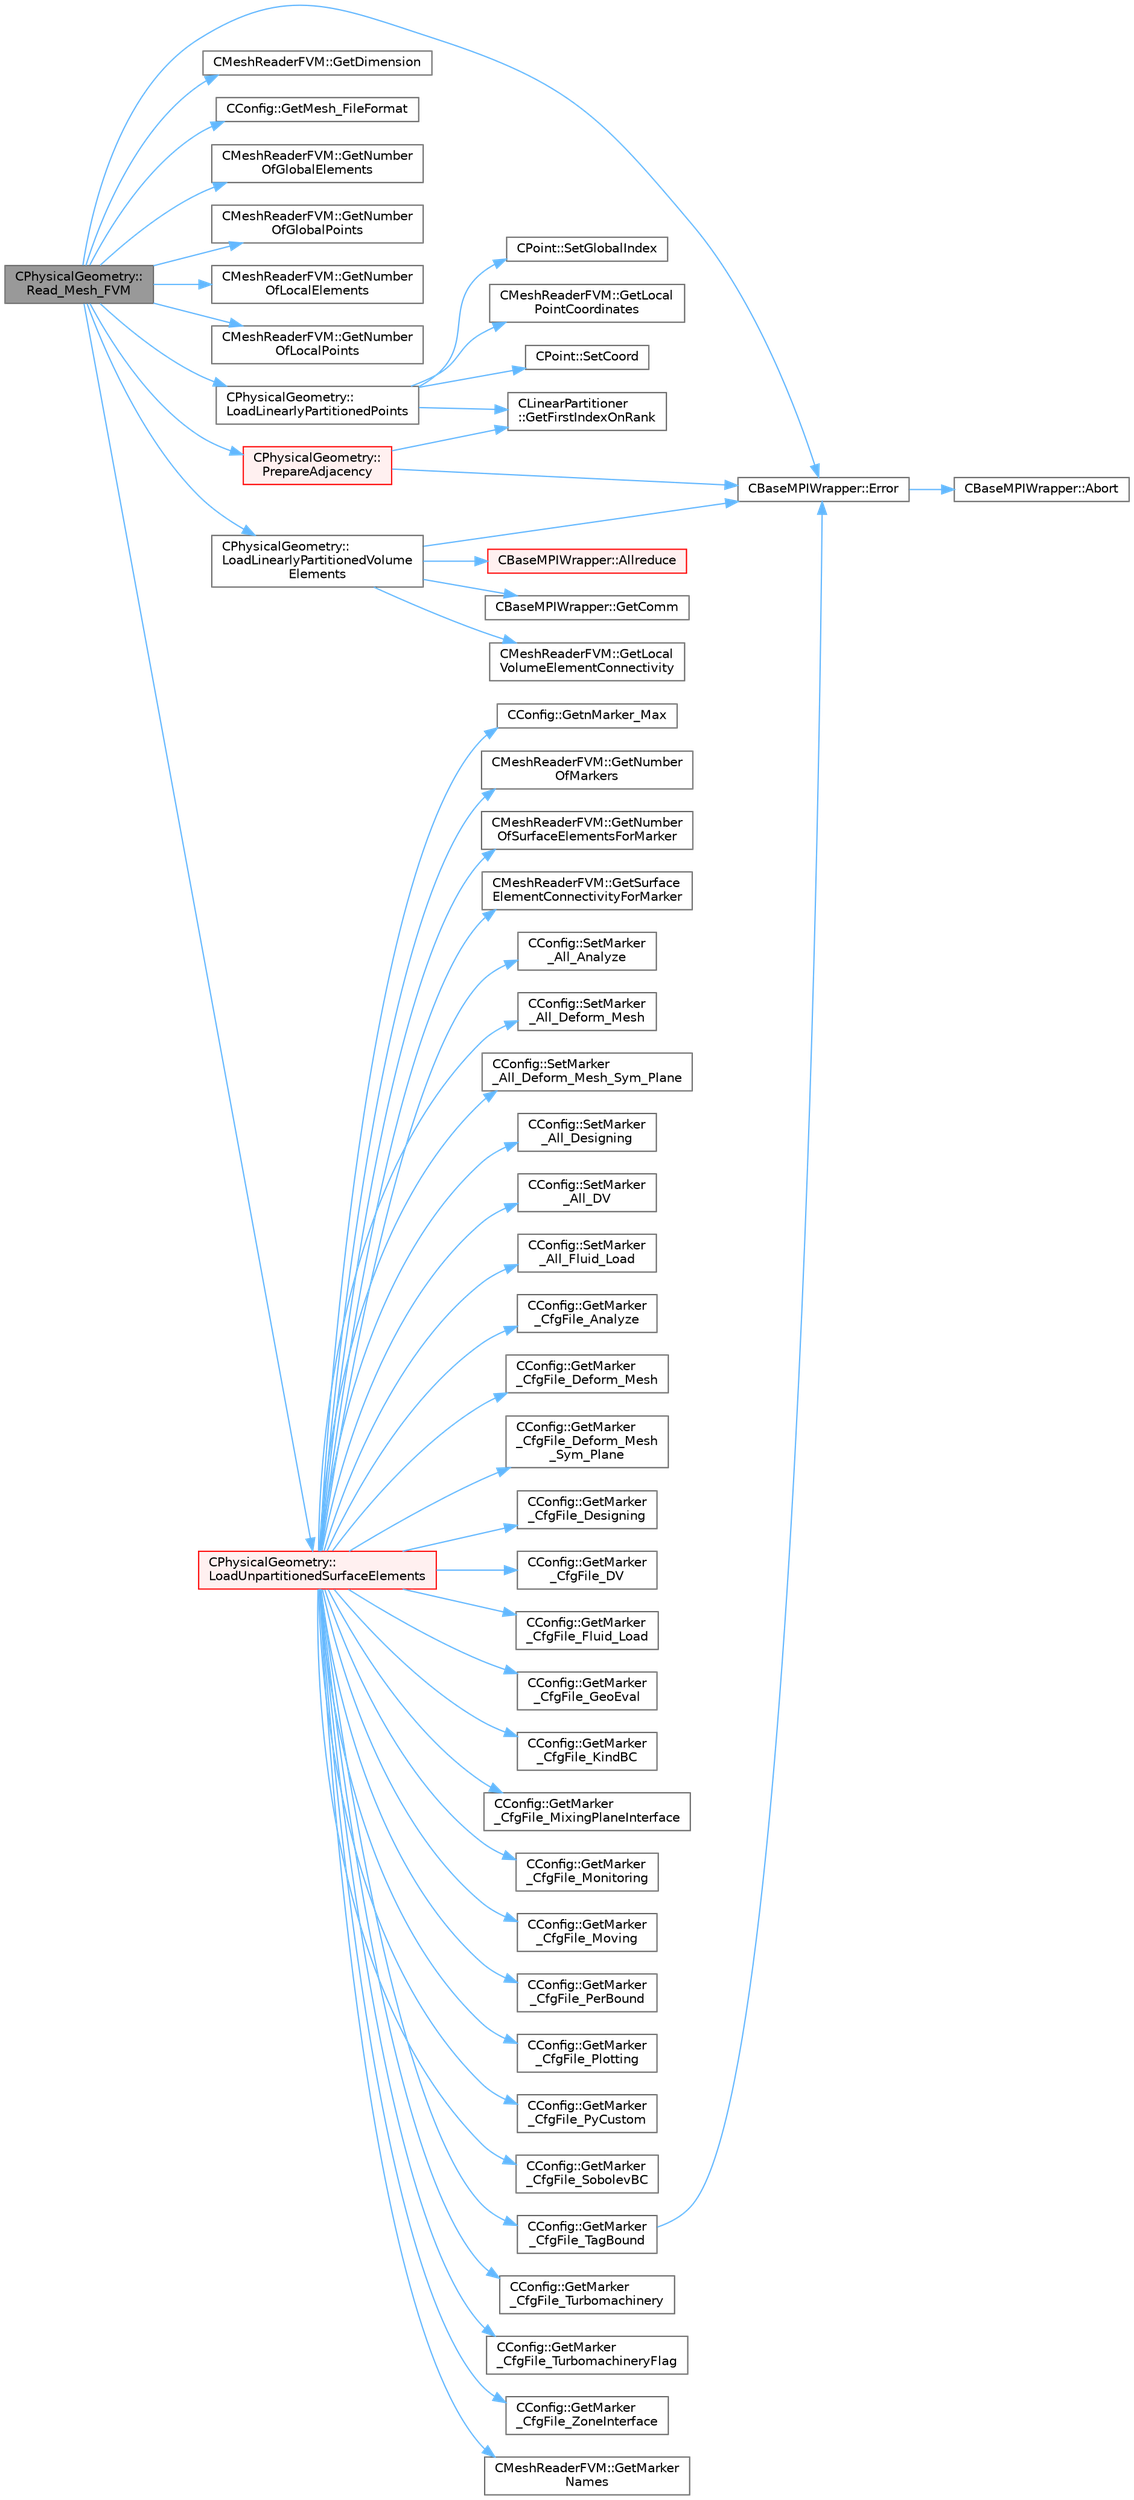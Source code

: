 digraph "CPhysicalGeometry::Read_Mesh_FVM"
{
 // LATEX_PDF_SIZE
  bgcolor="transparent";
  edge [fontname=Helvetica,fontsize=10,labelfontname=Helvetica,labelfontsize=10];
  node [fontname=Helvetica,fontsize=10,shape=box,height=0.2,width=0.4];
  rankdir="LR";
  Node1 [id="Node000001",label="CPhysicalGeometry::\lRead_Mesh_FVM",height=0.2,width=0.4,color="gray40", fillcolor="grey60", style="filled", fontcolor="black",tooltip="Reads the geometry of the grid and adjust the boundary conditions with the configuration file in para..."];
  Node1 -> Node2 [id="edge1_Node000001_Node000002",color="steelblue1",style="solid",tooltip=" "];
  Node2 [id="Node000002",label="CBaseMPIWrapper::Error",height=0.2,width=0.4,color="grey40", fillcolor="white", style="filled",URL="$classCBaseMPIWrapper.html#a04457c47629bda56704e6a8804833eeb",tooltip=" "];
  Node2 -> Node3 [id="edge2_Node000002_Node000003",color="steelblue1",style="solid",tooltip=" "];
  Node3 [id="Node000003",label="CBaseMPIWrapper::Abort",height=0.2,width=0.4,color="grey40", fillcolor="white", style="filled",URL="$classCBaseMPIWrapper.html#af7297d861dca86b45cf561b6ab642e8f",tooltip=" "];
  Node1 -> Node4 [id="edge3_Node000001_Node000004",color="steelblue1",style="solid",tooltip=" "];
  Node4 [id="Node000004",label="CMeshReaderFVM::GetDimension",height=0.2,width=0.4,color="grey40", fillcolor="white", style="filled",URL="$classCMeshReaderFVM.html#a070d6ab7cf513189d90807e75afa923a",tooltip="Get the physical dimension of the problem (2 or 3)."];
  Node1 -> Node5 [id="edge4_Node000001_Node000005",color="steelblue1",style="solid",tooltip=" "];
  Node5 [id="Node000005",label="CConfig::GetMesh_FileFormat",height=0.2,width=0.4,color="grey40", fillcolor="white", style="filled",URL="$classCConfig.html#a8e3cd051652fcd2a642ec3591b34ec53",tooltip="Get the format of the input/output grid."];
  Node1 -> Node6 [id="edge5_Node000001_Node000006",color="steelblue1",style="solid",tooltip=" "];
  Node6 [id="Node000006",label="CMeshReaderFVM::GetNumber\lOfGlobalElements",height=0.2,width=0.4,color="grey40", fillcolor="white", style="filled",URL="$classCMeshReaderFVM.html#abf562abf77f984974c587c899a1a3968",tooltip="Get the number of global elements within the mesh file."];
  Node1 -> Node7 [id="edge6_Node000001_Node000007",color="steelblue1",style="solid",tooltip=" "];
  Node7 [id="Node000007",label="CMeshReaderFVM::GetNumber\lOfGlobalPoints",height=0.2,width=0.4,color="grey40", fillcolor="white", style="filled",URL="$classCMeshReaderFVM.html#a5f9285ed5ce3d265fab79e58fe05923d",tooltip="Get the number of global grid points within the mesh file."];
  Node1 -> Node8 [id="edge7_Node000001_Node000008",color="steelblue1",style="solid",tooltip=" "];
  Node8 [id="Node000008",label="CMeshReaderFVM::GetNumber\lOfLocalElements",height=0.2,width=0.4,color="grey40", fillcolor="white", style="filled",URL="$classCMeshReaderFVM.html#a024a8e9301f61ae2d2d78dce184ef9dd",tooltip="Get the number of local elements within the linear partition on this rank."];
  Node1 -> Node9 [id="edge8_Node000001_Node000009",color="steelblue1",style="solid",tooltip=" "];
  Node9 [id="Node000009",label="CMeshReaderFVM::GetNumber\lOfLocalPoints",height=0.2,width=0.4,color="grey40", fillcolor="white", style="filled",URL="$classCMeshReaderFVM.html#ad679676f2c406f3a60bdaeb0c2373f60",tooltip="Get the number of local grid points within the linear partition on this rank."];
  Node1 -> Node10 [id="edge9_Node000001_Node000010",color="steelblue1",style="solid",tooltip=" "];
  Node10 [id="Node000010",label="CPhysicalGeometry::\lLoadLinearlyPartitionedPoints",height=0.2,width=0.4,color="grey40", fillcolor="white", style="filled",URL="$classCPhysicalGeometry.html#a5b18644d915d3e44b80d64abae332943",tooltip="Routine to load the CGNS grid points from a single zone into the proper SU2 data structures."];
  Node10 -> Node11 [id="edge10_Node000010_Node000011",color="steelblue1",style="solid",tooltip=" "];
  Node11 [id="Node000011",label="CLinearPartitioner\l::GetFirstIndexOnRank",height=0.2,width=0.4,color="grey40", fillcolor="white", style="filled",URL="$classCLinearPartitioner.html#a707f3e0894f386e591083318ee7765b7",tooltip="Get the first index of the current rank's linear partition."];
  Node10 -> Node12 [id="edge11_Node000010_Node000012",color="steelblue1",style="solid",tooltip=" "];
  Node12 [id="Node000012",label="CMeshReaderFVM::GetLocal\lPointCoordinates",height=0.2,width=0.4,color="grey40", fillcolor="white", style="filled",URL="$classCMeshReaderFVM.html#abcf3c154de29ddd06486f92451e17b6c",tooltip="Get the local point coordinates (linearly partitioned)."];
  Node10 -> Node13 [id="edge12_Node000010_Node000013",color="steelblue1",style="solid",tooltip=" "];
  Node13 [id="Node000013",label="CPoint::SetCoord",height=0.2,width=0.4,color="grey40", fillcolor="white", style="filled",URL="$classCPoint.html#af3545cace579269797a534b6a10a42e1",tooltip="Set the coordinates for the control volume."];
  Node10 -> Node14 [id="edge13_Node000010_Node000014",color="steelblue1",style="solid",tooltip=" "];
  Node14 [id="Node000014",label="CPoint::SetGlobalIndex",height=0.2,width=0.4,color="grey40", fillcolor="white", style="filled",URL="$classCPoint.html#a6ebbb35fdc230e1bef0d870dd5c09ab2",tooltip="Set the global index in a parallel computation."];
  Node1 -> Node15 [id="edge14_Node000001_Node000015",color="steelblue1",style="solid",tooltip=" "];
  Node15 [id="Node000015",label="CPhysicalGeometry::\lLoadLinearlyPartitionedVolume\lElements",height=0.2,width=0.4,color="grey40", fillcolor="white", style="filled",URL="$classCPhysicalGeometry.html#ab6f7b75a82d8f856de65e4b40275d52e",tooltip="Loads the interior volume elements from the mesh reader object into the primal element data structure..."];
  Node15 -> Node16 [id="edge15_Node000015_Node000016",color="steelblue1",style="solid",tooltip=" "];
  Node16 [id="Node000016",label="CBaseMPIWrapper::Allreduce",height=0.2,width=0.4,color="red", fillcolor="#FFF0F0", style="filled",URL="$classCBaseMPIWrapper.html#a381d4b3738c09d92ee1ae9f89715b541",tooltip=" "];
  Node15 -> Node2 [id="edge16_Node000015_Node000002",color="steelblue1",style="solid",tooltip=" "];
  Node15 -> Node18 [id="edge17_Node000015_Node000018",color="steelblue1",style="solid",tooltip=" "];
  Node18 [id="Node000018",label="CBaseMPIWrapper::GetComm",height=0.2,width=0.4,color="grey40", fillcolor="white", style="filled",URL="$classCBaseMPIWrapper.html#a8154391fc3522954802889d81d4ef5da",tooltip=" "];
  Node15 -> Node19 [id="edge18_Node000015_Node000019",color="steelblue1",style="solid",tooltip=" "];
  Node19 [id="Node000019",label="CMeshReaderFVM::GetLocal\lVolumeElementConnectivity",height=0.2,width=0.4,color="grey40", fillcolor="white", style="filled",URL="$classCMeshReaderFVM.html#a20ed367d57df256a9419564fbb53982b",tooltip="Get the local volume element connectivity (linearly partitioned)."];
  Node1 -> Node20 [id="edge19_Node000001_Node000020",color="steelblue1",style="solid",tooltip=" "];
  Node20 [id="Node000020",label="CPhysicalGeometry::\lLoadUnpartitionedSurfaceElements",height=0.2,width=0.4,color="red", fillcolor="#FFF0F0", style="filled",URL="$classCPhysicalGeometry.html#a23692062ec01893ef6b5ae53fcbbf022",tooltip="Loads the boundary elements (markers) from the mesh reader object into the primal element data struct..."];
  Node20 -> Node21 [id="edge20_Node000020_Node000021",color="steelblue1",style="solid",tooltip=" "];
  Node21 [id="Node000021",label="CConfig::GetMarker\l_CfgFile_Analyze",height=0.2,width=0.4,color="grey40", fillcolor="white", style="filled",URL="$classCConfig.html#a6748861eab683cf20cdadd3e330479f5",tooltip="Get the plotting information from the config definition for the marker val_marker."];
  Node20 -> Node22 [id="edge21_Node000020_Node000022",color="steelblue1",style="solid",tooltip=" "];
  Node22 [id="Node000022",label="CConfig::GetMarker\l_CfgFile_Deform_Mesh",height=0.2,width=0.4,color="grey40", fillcolor="white", style="filled",URL="$classCConfig.html#af5408ed0a61d707e94b1ebed595e7bf6",tooltip="Get the DEFORM_MESH information from the config definition for the marker val_marker."];
  Node20 -> Node23 [id="edge22_Node000020_Node000023",color="steelblue1",style="solid",tooltip=" "];
  Node23 [id="Node000023",label="CConfig::GetMarker\l_CfgFile_Deform_Mesh\l_Sym_Plane",height=0.2,width=0.4,color="grey40", fillcolor="white", style="filled",URL="$classCConfig.html#aad0c50badce6d754d5d5732c77414eff",tooltip="Get the DEFORM_MESH_SYM_PLANE information from the config definition for the marker val_marker."];
  Node20 -> Node24 [id="edge23_Node000020_Node000024",color="steelblue1",style="solid",tooltip=" "];
  Node24 [id="Node000024",label="CConfig::GetMarker\l_CfgFile_Designing",height=0.2,width=0.4,color="grey40", fillcolor="white", style="filled",URL="$classCConfig.html#aeb6041cfc75469b50c43565d2a8d3521",tooltip="Get the monitoring information from the config definition for the marker val_marker."];
  Node20 -> Node25 [id="edge24_Node000020_Node000025",color="steelblue1",style="solid",tooltip=" "];
  Node25 [id="Node000025",label="CConfig::GetMarker\l_CfgFile_DV",height=0.2,width=0.4,color="grey40", fillcolor="white", style="filled",URL="$classCConfig.html#aa05e706c3bc4e5b843a7b3b19ec69b87",tooltip="Get the DV information from the config definition for the marker val_marker."];
  Node20 -> Node26 [id="edge25_Node000020_Node000026",color="steelblue1",style="solid",tooltip=" "];
  Node26 [id="Node000026",label="CConfig::GetMarker\l_CfgFile_Fluid_Load",height=0.2,width=0.4,color="grey40", fillcolor="white", style="filled",URL="$classCConfig.html#a417c40860fce51a883cb801a7c31e64c",tooltip="Get the Fluid_Load information from the config definition for the marker val_marker."];
  Node20 -> Node27 [id="edge26_Node000020_Node000027",color="steelblue1",style="solid",tooltip=" "];
  Node27 [id="Node000027",label="CConfig::GetMarker\l_CfgFile_GeoEval",height=0.2,width=0.4,color="grey40", fillcolor="white", style="filled",URL="$classCConfig.html#a167c6fc738f73fe1e232d6a677bec94b",tooltip="Get the monitoring information from the config definition for the marker val_marker."];
  Node20 -> Node28 [id="edge27_Node000020_Node000028",color="steelblue1",style="solid",tooltip=" "];
  Node28 [id="Node000028",label="CConfig::GetMarker\l_CfgFile_KindBC",height=0.2,width=0.4,color="grey40", fillcolor="white", style="filled",URL="$classCConfig.html#ab4762ff7686306626fe0a501b19ebcef",tooltip="Get the boundary information (kind of boundary) in the config information of the marker val_marker."];
  Node20 -> Node29 [id="edge28_Node000020_Node000029",color="steelblue1",style="solid",tooltip=" "];
  Node29 [id="Node000029",label="CConfig::GetMarker\l_CfgFile_MixingPlaneInterface",height=0.2,width=0.4,color="grey40", fillcolor="white", style="filled",URL="$classCConfig.html#af4c05ec83492a60c09b6f00e8e96d8bf",tooltip="Get the MixingPlane interface information from the config definition for the marker val_marker."];
  Node20 -> Node30 [id="edge29_Node000020_Node000030",color="steelblue1",style="solid",tooltip=" "];
  Node30 [id="Node000030",label="CConfig::GetMarker\l_CfgFile_Monitoring",height=0.2,width=0.4,color="grey40", fillcolor="white", style="filled",URL="$classCConfig.html#aa12ef9975b7bf95fd1c1e406d945e2e9",tooltip="Get the monitoring information from the config definition for the marker val_marker."];
  Node20 -> Node31 [id="edge30_Node000020_Node000031",color="steelblue1",style="solid",tooltip=" "];
  Node31 [id="Node000031",label="CConfig::GetMarker\l_CfgFile_Moving",height=0.2,width=0.4,color="grey40", fillcolor="white", style="filled",URL="$classCConfig.html#afe71a4c7256b4e04f4ed8c5b159f3ec6",tooltip="Get the motion information from the config definition for the marker val_marker."];
  Node20 -> Node32 [id="edge31_Node000020_Node000032",color="steelblue1",style="solid",tooltip=" "];
  Node32 [id="Node000032",label="CConfig::GetMarker\l_CfgFile_PerBound",height=0.2,width=0.4,color="grey40", fillcolor="white", style="filled",URL="$classCConfig.html#a833b6c327850c211d62b09dbb752a040",tooltip="Get the periodic information from the config definition of the marker val_marker."];
  Node20 -> Node33 [id="edge32_Node000020_Node000033",color="steelblue1",style="solid",tooltip=" "];
  Node33 [id="Node000033",label="CConfig::GetMarker\l_CfgFile_Plotting",height=0.2,width=0.4,color="grey40", fillcolor="white", style="filled",URL="$classCConfig.html#a1a2154c605984c60ab62ed3de4c43bc5",tooltip="Get the plotting information from the config definition for the marker val_marker."];
  Node20 -> Node34 [id="edge33_Node000020_Node000034",color="steelblue1",style="solid",tooltip=" "];
  Node34 [id="Node000034",label="CConfig::GetMarker\l_CfgFile_PyCustom",height=0.2,width=0.4,color="grey40", fillcolor="white", style="filled",URL="$classCConfig.html#a89eb4a94fca96b7382173a1596e77dbb",tooltip="Get the Python customization information from the config definition for the marker val_marker."];
  Node20 -> Node35 [id="edge34_Node000020_Node000035",color="steelblue1",style="solid",tooltip=" "];
  Node35 [id="Node000035",label="CConfig::GetMarker\l_CfgFile_SobolevBC",height=0.2,width=0.4,color="grey40", fillcolor="white", style="filled",URL="$classCConfig.html#a5b49f7575f98898a9c6b63a629850d82",tooltip="Get the gradient boundary information from the config definition for the marker val_marker."];
  Node20 -> Node36 [id="edge35_Node000020_Node000036",color="steelblue1",style="solid",tooltip=" "];
  Node36 [id="Node000036",label="CConfig::GetMarker\l_CfgFile_TagBound",height=0.2,width=0.4,color="grey40", fillcolor="white", style="filled",URL="$classCConfig.html#a20d0e92829df77a109242ea791a32489",tooltip="Get the index in the config information of the marker val_marker."];
  Node36 -> Node2 [id="edge36_Node000036_Node000002",color="steelblue1",style="solid",tooltip=" "];
  Node20 -> Node37 [id="edge37_Node000020_Node000037",color="steelblue1",style="solid",tooltip=" "];
  Node37 [id="Node000037",label="CConfig::GetMarker\l_CfgFile_Turbomachinery",height=0.2,width=0.4,color="grey40", fillcolor="white", style="filled",URL="$classCConfig.html#a0ba569e0b0ba7cd2b4c3a2344cc84028",tooltip="Get the TurboPerformance information from the config definition for the marker val_marker."];
  Node20 -> Node38 [id="edge38_Node000020_Node000038",color="steelblue1",style="solid",tooltip=" "];
  Node38 [id="Node000038",label="CConfig::GetMarker\l_CfgFile_TurbomachineryFlag",height=0.2,width=0.4,color="grey40", fillcolor="white", style="filled",URL="$classCConfig.html#ac60d64b0afab119fb24606e2060fa0f0",tooltip="Get the TurboPerformance flag information from the config definition for the marker val_marker."];
  Node20 -> Node39 [id="edge39_Node000020_Node000039",color="steelblue1",style="solid",tooltip=" "];
  Node39 [id="Node000039",label="CConfig::GetMarker\l_CfgFile_ZoneInterface",height=0.2,width=0.4,color="grey40", fillcolor="white", style="filled",URL="$classCConfig.html#a92e0142fc7070f1cb470949fcee01b6b",tooltip="Get the multi-physics interface information from the config definition for the marker val_marker."];
  Node20 -> Node40 [id="edge40_Node000020_Node000040",color="steelblue1",style="solid",tooltip=" "];
  Node40 [id="Node000040",label="CMeshReaderFVM::GetMarker\lNames",height=0.2,width=0.4,color="grey40", fillcolor="white", style="filled",URL="$classCMeshReaderFVM.html#a4c45baec62f8d68ec77480d67e340073",tooltip="Get the vector of string names for all markers in the mesh zone."];
  Node20 -> Node41 [id="edge41_Node000020_Node000041",color="steelblue1",style="solid",tooltip=" "];
  Node41 [id="Node000041",label="CConfig::GetnMarker_Max",height=0.2,width=0.4,color="grey40", fillcolor="white", style="filled",URL="$classCConfig.html#a561073e0d8337afb1ead2080499b11af",tooltip="Get the total number of boundary markers in the cfg plus the possible send/receive domains."];
  Node20 -> Node42 [id="edge42_Node000020_Node000042",color="steelblue1",style="solid",tooltip=" "];
  Node42 [id="Node000042",label="CMeshReaderFVM::GetNumber\lOfMarkers",height=0.2,width=0.4,color="grey40", fillcolor="white", style="filled",URL="$classCMeshReaderFVM.html#a858347534fa7b23bfaf1ef4dcfe29abb",tooltip="Get the total number of markers in the mesh zone."];
  Node20 -> Node43 [id="edge43_Node000020_Node000043",color="steelblue1",style="solid",tooltip=" "];
  Node43 [id="Node000043",label="CMeshReaderFVM::GetNumber\lOfSurfaceElementsForMarker",height=0.2,width=0.4,color="grey40", fillcolor="white", style="filled",URL="$classCMeshReaderFVM.html#af2c7417f7b8917ef4f943dc72d6a1fd4",tooltip="Get the number surface elements for the specified marker."];
  Node20 -> Node44 [id="edge44_Node000020_Node000044",color="steelblue1",style="solid",tooltip=" "];
  Node44 [id="Node000044",label="CMeshReaderFVM::GetSurface\lElementConnectivityForMarker",height=0.2,width=0.4,color="grey40", fillcolor="white", style="filled",URL="$classCMeshReaderFVM.html#a659cdf975d0cb3a3952984e613b9f2a3",tooltip="Get the surface element connectivity for the specified marker. Only the master node owns the surface ..."];
  Node20 -> Node45 [id="edge45_Node000020_Node000045",color="steelblue1",style="solid",tooltip=" "];
  Node45 [id="Node000045",label="CConfig::SetMarker\l_All_Analyze",height=0.2,width=0.4,color="grey40", fillcolor="white", style="filled",URL="$classCConfig.html#a822723d98435a7a1f06ba1b15c18efe0",tooltip="Set if a marker val_marker is going to be plot val_plotting (read from the config file)."];
  Node20 -> Node46 [id="edge46_Node000020_Node000046",color="steelblue1",style="solid",tooltip=" "];
  Node46 [id="Node000046",label="CConfig::SetMarker\l_All_Deform_Mesh",height=0.2,width=0.4,color="grey40", fillcolor="white", style="filled",URL="$classCConfig.html#a3a5bf87c7ce9a2c7bd9d607c2e9b15c6",tooltip="Set if a marker val_marker allows deformation at the boundary."];
  Node20 -> Node47 [id="edge47_Node000020_Node000047",color="steelblue1",style="solid",tooltip=" "];
  Node47 [id="Node000047",label="CConfig::SetMarker\l_All_Deform_Mesh_Sym_Plane",height=0.2,width=0.4,color="grey40", fillcolor="white", style="filled",URL="$classCConfig.html#a322c034d9f4ae25514bf0fc81c549620",tooltip="Set if a marker val_marker allows deformation at the boundary."];
  Node20 -> Node48 [id="edge48_Node000020_Node000048",color="steelblue1",style="solid",tooltip=" "];
  Node48 [id="Node000048",label="CConfig::SetMarker\l_All_Designing",height=0.2,width=0.4,color="grey40", fillcolor="white", style="filled",URL="$classCConfig.html#a411c5919b9c6621eaab590146d37d7d6",tooltip="Set if a marker val_marker is going to be designed val_designing (read from the config file)."];
  Node20 -> Node49 [id="edge49_Node000020_Node000049",color="steelblue1",style="solid",tooltip=" "];
  Node49 [id="Node000049",label="CConfig::SetMarker\l_All_DV",height=0.2,width=0.4,color="grey40", fillcolor="white", style="filled",URL="$classCConfig.html#add5748db493df55770d5c6314e1e7944",tooltip="Set if a marker val_marker is going to be affected by design variables val_moving (read from the conf..."];
  Node20 -> Node50 [id="edge50_Node000020_Node000050",color="steelblue1",style="solid",tooltip=" "];
  Node50 [id="Node000050",label="CConfig::SetMarker\l_All_Fluid_Load",height=0.2,width=0.4,color="grey40", fillcolor="white", style="filled",URL="$classCConfig.html#af16bf606ba15d97ce4301c945fe13ab4",tooltip="Set if a in marker val_marker the flow load will be computed/employed."];
  Node1 -> Node66 [id="edge51_Node000001_Node000066",color="steelblue1",style="solid",tooltip=" "];
  Node66 [id="Node000066",label="CPhysicalGeometry::\lPrepareAdjacency",height=0.2,width=0.4,color="red", fillcolor="#FFF0F0", style="filled",URL="$classCPhysicalGeometry.html#add2602b741adf76bd26950faa9d11dea",tooltip="Prepares the grid point adjacency based on a linearly partitioned mesh object needed by ParMETIS for ..."];
  Node66 -> Node2 [id="edge52_Node000066_Node000002",color="steelblue1",style="solid",tooltip=" "];
  Node66 -> Node11 [id="edge53_Node000066_Node000011",color="steelblue1",style="solid",tooltip=" "];
}
